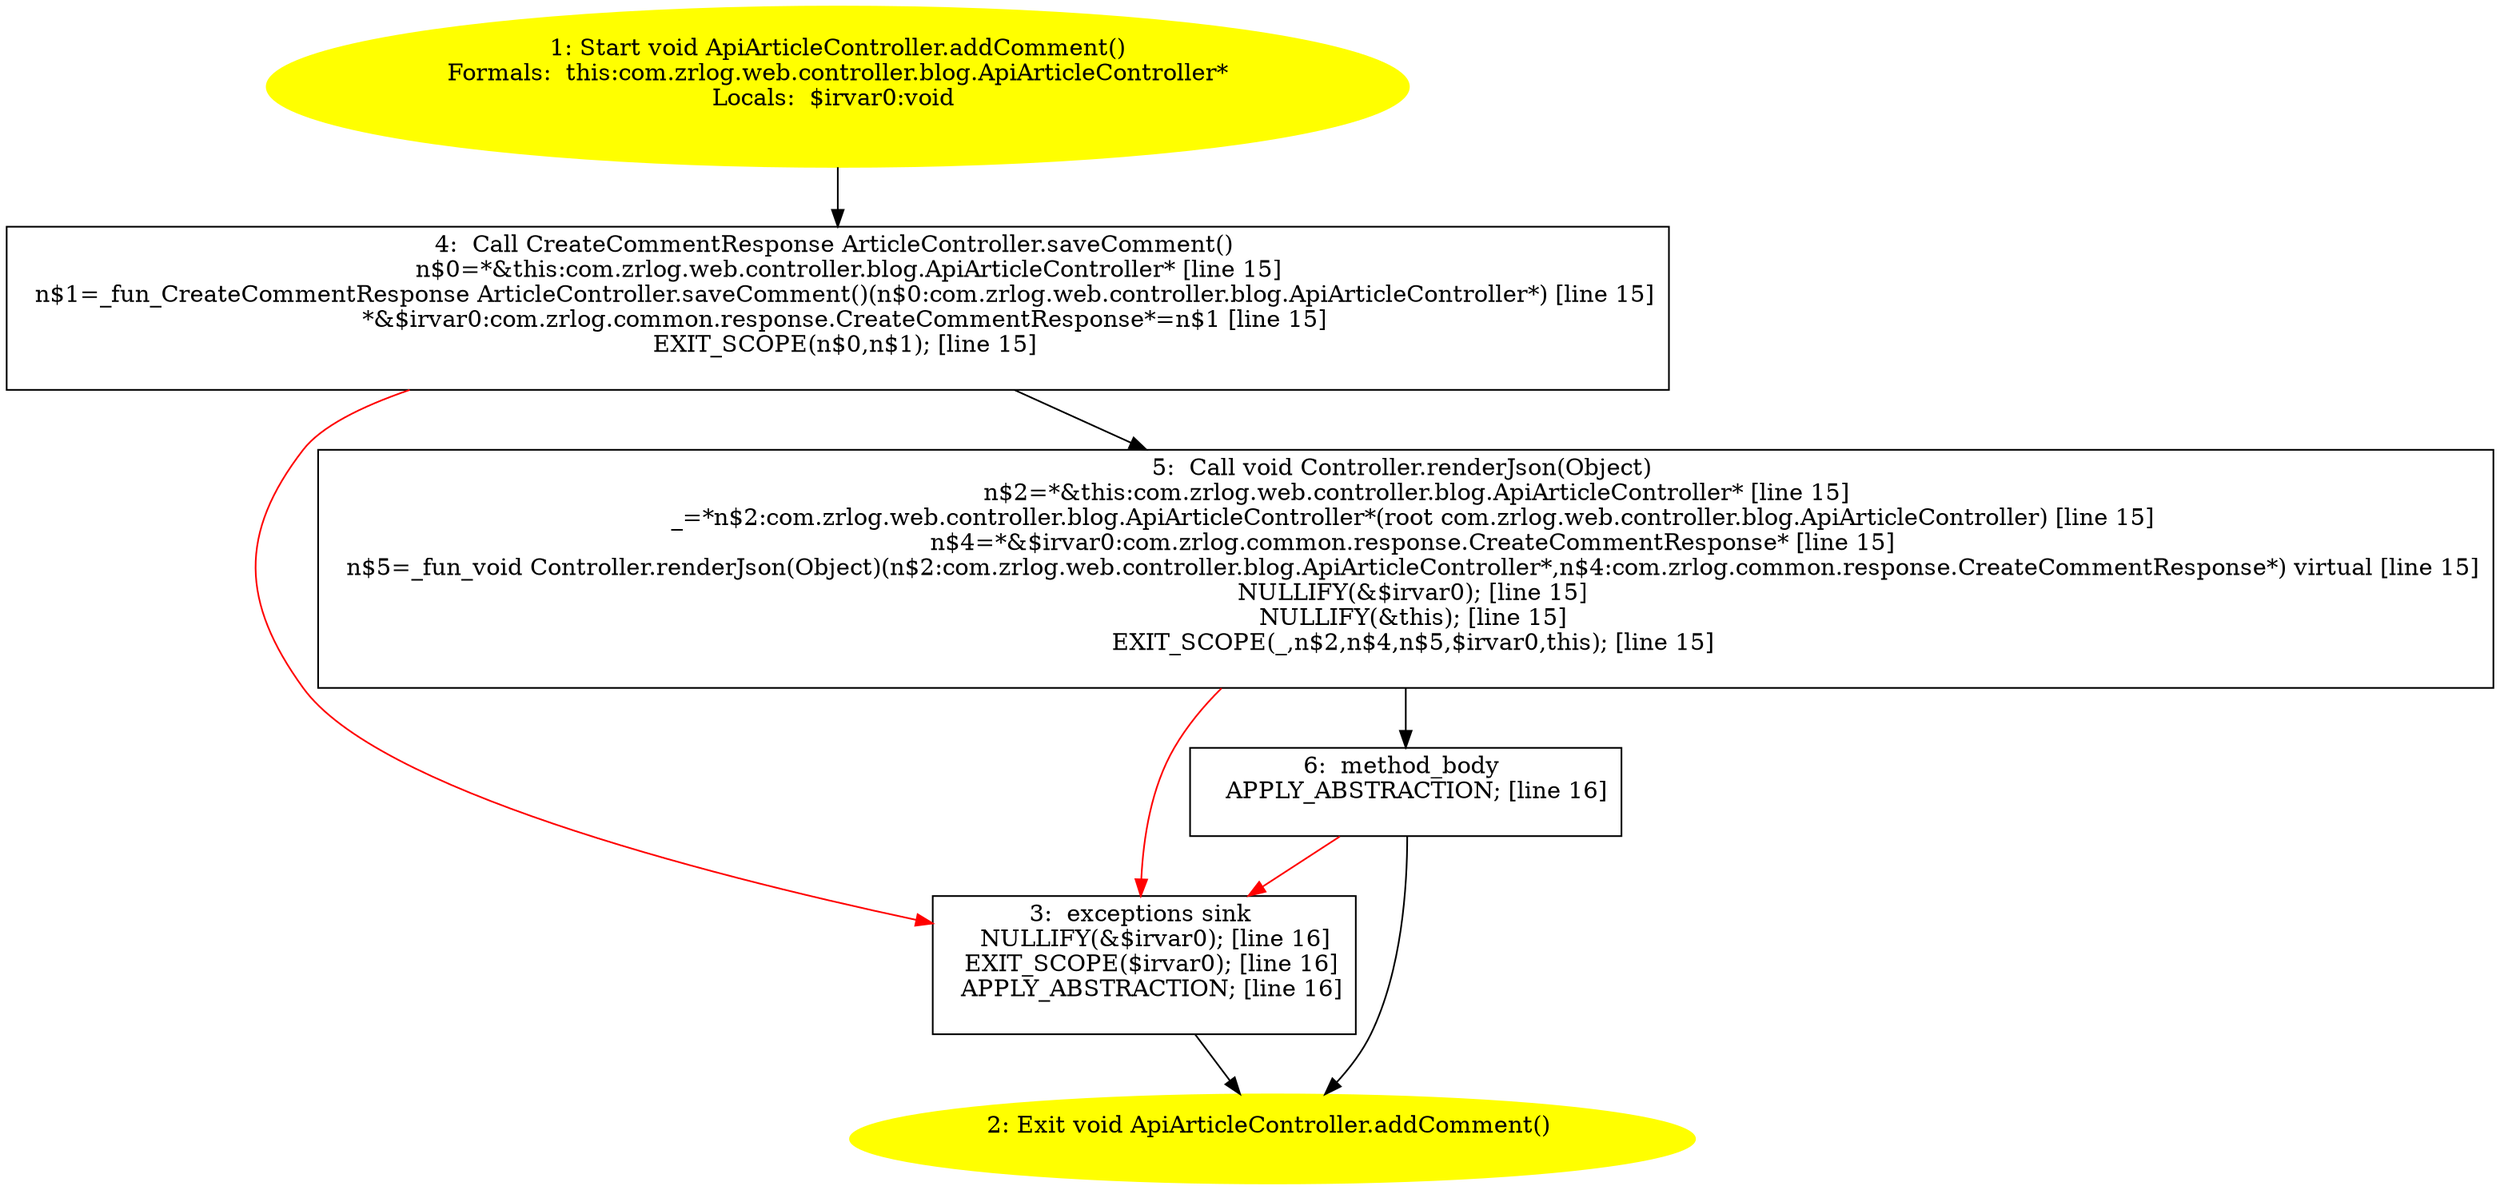 /* @generated */
digraph cfg {
"com.zrlog.web.controller.blog.ApiArticleController.addComment():void.bbbd93570f38097e35d192f35432c9b7_1" [label="1: Start void ApiArticleController.addComment()\nFormals:  this:com.zrlog.web.controller.blog.ApiArticleController*\nLocals:  $irvar0:void \n  " color=yellow style=filled]
	

	 "com.zrlog.web.controller.blog.ApiArticleController.addComment():void.bbbd93570f38097e35d192f35432c9b7_1" -> "com.zrlog.web.controller.blog.ApiArticleController.addComment():void.bbbd93570f38097e35d192f35432c9b7_4" ;
"com.zrlog.web.controller.blog.ApiArticleController.addComment():void.bbbd93570f38097e35d192f35432c9b7_2" [label="2: Exit void ApiArticleController.addComment() \n  " color=yellow style=filled]
	

"com.zrlog.web.controller.blog.ApiArticleController.addComment():void.bbbd93570f38097e35d192f35432c9b7_3" [label="3:  exceptions sink \n   NULLIFY(&$irvar0); [line 16]\n  EXIT_SCOPE($irvar0); [line 16]\n  APPLY_ABSTRACTION; [line 16]\n " shape="box"]
	

	 "com.zrlog.web.controller.blog.ApiArticleController.addComment():void.bbbd93570f38097e35d192f35432c9b7_3" -> "com.zrlog.web.controller.blog.ApiArticleController.addComment():void.bbbd93570f38097e35d192f35432c9b7_2" ;
"com.zrlog.web.controller.blog.ApiArticleController.addComment():void.bbbd93570f38097e35d192f35432c9b7_4" [label="4:  Call CreateCommentResponse ArticleController.saveComment() \n   n$0=*&this:com.zrlog.web.controller.blog.ApiArticleController* [line 15]\n  n$1=_fun_CreateCommentResponse ArticleController.saveComment()(n$0:com.zrlog.web.controller.blog.ApiArticleController*) [line 15]\n  *&$irvar0:com.zrlog.common.response.CreateCommentResponse*=n$1 [line 15]\n  EXIT_SCOPE(n$0,n$1); [line 15]\n " shape="box"]
	

	 "com.zrlog.web.controller.blog.ApiArticleController.addComment():void.bbbd93570f38097e35d192f35432c9b7_4" -> "com.zrlog.web.controller.blog.ApiArticleController.addComment():void.bbbd93570f38097e35d192f35432c9b7_5" ;
	 "com.zrlog.web.controller.blog.ApiArticleController.addComment():void.bbbd93570f38097e35d192f35432c9b7_4" -> "com.zrlog.web.controller.blog.ApiArticleController.addComment():void.bbbd93570f38097e35d192f35432c9b7_3" [color="red" ];
"com.zrlog.web.controller.blog.ApiArticleController.addComment():void.bbbd93570f38097e35d192f35432c9b7_5" [label="5:  Call void Controller.renderJson(Object) \n   n$2=*&this:com.zrlog.web.controller.blog.ApiArticleController* [line 15]\n  _=*n$2:com.zrlog.web.controller.blog.ApiArticleController*(root com.zrlog.web.controller.blog.ApiArticleController) [line 15]\n  n$4=*&$irvar0:com.zrlog.common.response.CreateCommentResponse* [line 15]\n  n$5=_fun_void Controller.renderJson(Object)(n$2:com.zrlog.web.controller.blog.ApiArticleController*,n$4:com.zrlog.common.response.CreateCommentResponse*) virtual [line 15]\n  NULLIFY(&$irvar0); [line 15]\n  NULLIFY(&this); [line 15]\n  EXIT_SCOPE(_,n$2,n$4,n$5,$irvar0,this); [line 15]\n " shape="box"]
	

	 "com.zrlog.web.controller.blog.ApiArticleController.addComment():void.bbbd93570f38097e35d192f35432c9b7_5" -> "com.zrlog.web.controller.blog.ApiArticleController.addComment():void.bbbd93570f38097e35d192f35432c9b7_6" ;
	 "com.zrlog.web.controller.blog.ApiArticleController.addComment():void.bbbd93570f38097e35d192f35432c9b7_5" -> "com.zrlog.web.controller.blog.ApiArticleController.addComment():void.bbbd93570f38097e35d192f35432c9b7_3" [color="red" ];
"com.zrlog.web.controller.blog.ApiArticleController.addComment():void.bbbd93570f38097e35d192f35432c9b7_6" [label="6:  method_body \n   APPLY_ABSTRACTION; [line 16]\n " shape="box"]
	

	 "com.zrlog.web.controller.blog.ApiArticleController.addComment():void.bbbd93570f38097e35d192f35432c9b7_6" -> "com.zrlog.web.controller.blog.ApiArticleController.addComment():void.bbbd93570f38097e35d192f35432c9b7_2" ;
	 "com.zrlog.web.controller.blog.ApiArticleController.addComment():void.bbbd93570f38097e35d192f35432c9b7_6" -> "com.zrlog.web.controller.blog.ApiArticleController.addComment():void.bbbd93570f38097e35d192f35432c9b7_3" [color="red" ];
}
